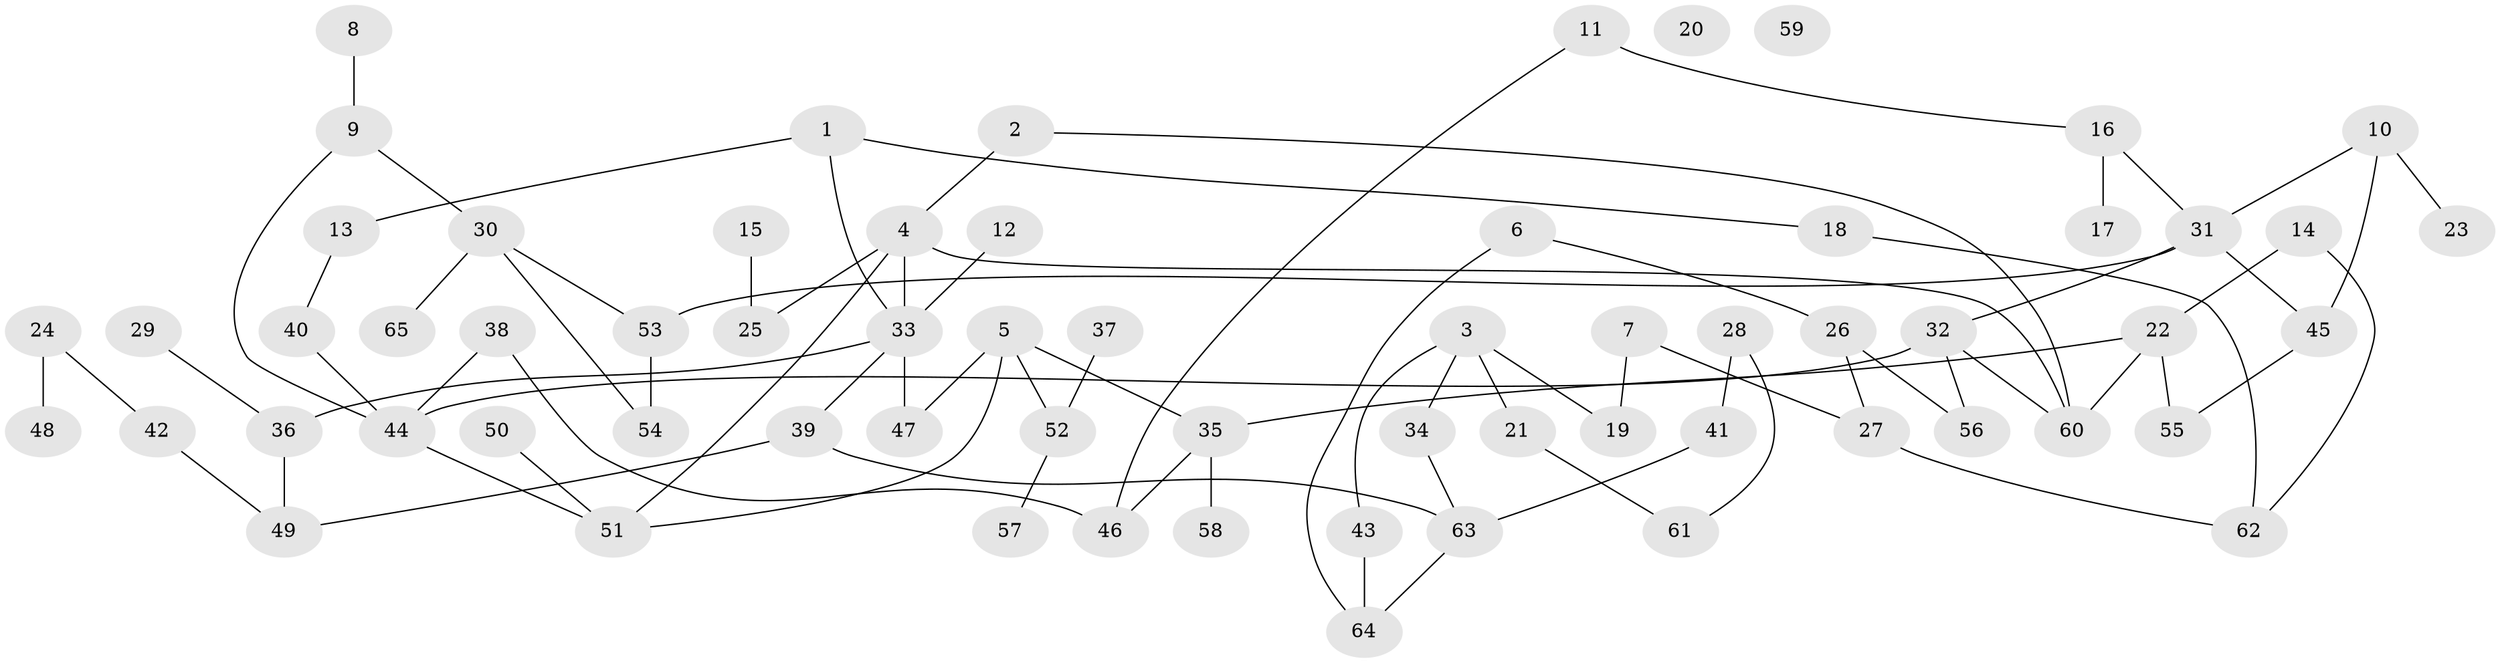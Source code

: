 // Generated by graph-tools (version 1.1) at 2025/25/03/09/25 03:25:15]
// undirected, 65 vertices, 80 edges
graph export_dot {
graph [start="1"]
  node [color=gray90,style=filled];
  1;
  2;
  3;
  4;
  5;
  6;
  7;
  8;
  9;
  10;
  11;
  12;
  13;
  14;
  15;
  16;
  17;
  18;
  19;
  20;
  21;
  22;
  23;
  24;
  25;
  26;
  27;
  28;
  29;
  30;
  31;
  32;
  33;
  34;
  35;
  36;
  37;
  38;
  39;
  40;
  41;
  42;
  43;
  44;
  45;
  46;
  47;
  48;
  49;
  50;
  51;
  52;
  53;
  54;
  55;
  56;
  57;
  58;
  59;
  60;
  61;
  62;
  63;
  64;
  65;
  1 -- 13;
  1 -- 18;
  1 -- 33;
  2 -- 4;
  2 -- 60;
  3 -- 19;
  3 -- 21;
  3 -- 34;
  3 -- 43;
  4 -- 25;
  4 -- 33;
  4 -- 51;
  4 -- 60;
  5 -- 35;
  5 -- 47;
  5 -- 51;
  5 -- 52;
  6 -- 26;
  6 -- 64;
  7 -- 19;
  7 -- 27;
  8 -- 9;
  9 -- 30;
  9 -- 44;
  10 -- 23;
  10 -- 31;
  10 -- 45;
  11 -- 16;
  11 -- 46;
  12 -- 33;
  13 -- 40;
  14 -- 22;
  14 -- 62;
  15 -- 25;
  16 -- 17;
  16 -- 31;
  18 -- 62;
  21 -- 61;
  22 -- 35;
  22 -- 55;
  22 -- 60;
  24 -- 42;
  24 -- 48;
  26 -- 27;
  26 -- 56;
  27 -- 62;
  28 -- 41;
  28 -- 61;
  29 -- 36;
  30 -- 53;
  30 -- 54;
  30 -- 65;
  31 -- 32;
  31 -- 45;
  31 -- 53;
  32 -- 44;
  32 -- 56;
  32 -- 60;
  33 -- 36;
  33 -- 39;
  33 -- 47;
  34 -- 63;
  35 -- 46;
  35 -- 58;
  36 -- 49;
  37 -- 52;
  38 -- 44;
  38 -- 46;
  39 -- 49;
  39 -- 63;
  40 -- 44;
  41 -- 63;
  42 -- 49;
  43 -- 64;
  44 -- 51;
  45 -- 55;
  50 -- 51;
  52 -- 57;
  53 -- 54;
  63 -- 64;
}
